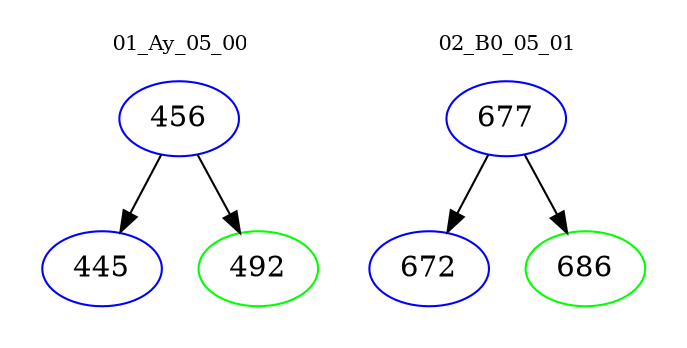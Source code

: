 digraph{
subgraph cluster_0 {
color = white
label = "01_Ay_05_00";
fontsize=10;
T0_456 [label="456", color="blue"]
T0_456 -> T0_445 [color="black"]
T0_445 [label="445", color="blue"]
T0_456 -> T0_492 [color="black"]
T0_492 [label="492", color="green"]
}
subgraph cluster_1 {
color = white
label = "02_B0_05_01";
fontsize=10;
T1_677 [label="677", color="blue"]
T1_677 -> T1_672 [color="black"]
T1_672 [label="672", color="blue"]
T1_677 -> T1_686 [color="black"]
T1_686 [label="686", color="green"]
}
}
